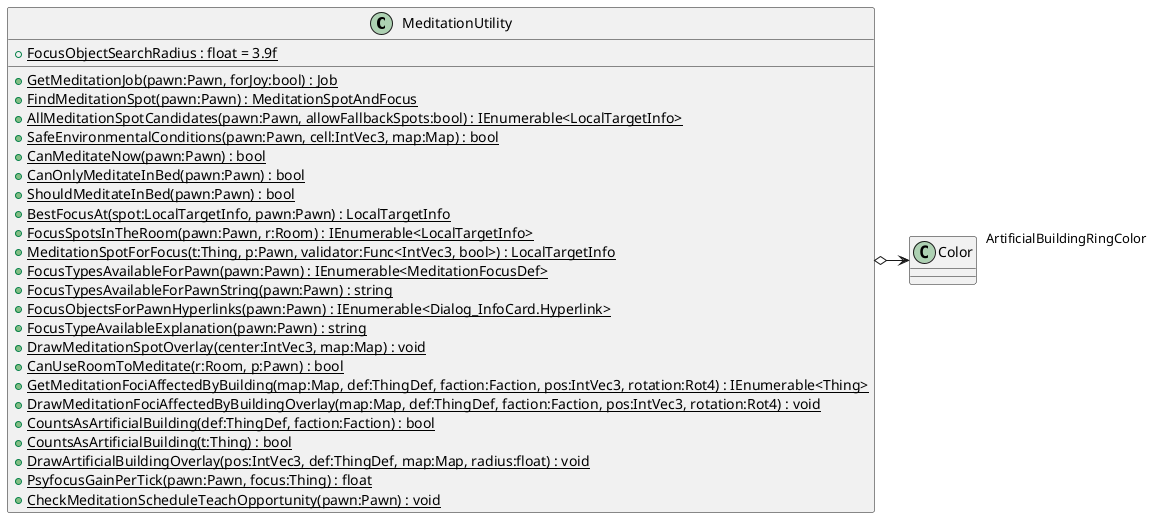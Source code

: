 @startuml
class MeditationUtility {
    + {static} FocusObjectSearchRadius : float = 3.9f
    + {static} GetMeditationJob(pawn:Pawn, forJoy:bool) : Job
    + {static} FindMeditationSpot(pawn:Pawn) : MeditationSpotAndFocus
    + {static} AllMeditationSpotCandidates(pawn:Pawn, allowFallbackSpots:bool) : IEnumerable<LocalTargetInfo>
    + {static} SafeEnvironmentalConditions(pawn:Pawn, cell:IntVec3, map:Map) : bool
    + {static} CanMeditateNow(pawn:Pawn) : bool
    + {static} CanOnlyMeditateInBed(pawn:Pawn) : bool
    + {static} ShouldMeditateInBed(pawn:Pawn) : bool
    + {static} BestFocusAt(spot:LocalTargetInfo, pawn:Pawn) : LocalTargetInfo
    + {static} FocusSpotsInTheRoom(pawn:Pawn, r:Room) : IEnumerable<LocalTargetInfo>
    + {static} MeditationSpotForFocus(t:Thing, p:Pawn, validator:Func<IntVec3, bool>) : LocalTargetInfo
    + {static} FocusTypesAvailableForPawn(pawn:Pawn) : IEnumerable<MeditationFocusDef>
    + {static} FocusTypesAvailableForPawnString(pawn:Pawn) : string
    + {static} FocusObjectsForPawnHyperlinks(pawn:Pawn) : IEnumerable<Dialog_InfoCard.Hyperlink>
    + {static} FocusTypeAvailableExplanation(pawn:Pawn) : string
    + {static} DrawMeditationSpotOverlay(center:IntVec3, map:Map) : void
    + {static} CanUseRoomToMeditate(r:Room, p:Pawn) : bool
    + {static} GetMeditationFociAffectedByBuilding(map:Map, def:ThingDef, faction:Faction, pos:IntVec3, rotation:Rot4) : IEnumerable<Thing>
    + {static} DrawMeditationFociAffectedByBuildingOverlay(map:Map, def:ThingDef, faction:Faction, pos:IntVec3, rotation:Rot4) : void
    + {static} CountsAsArtificialBuilding(def:ThingDef, faction:Faction) : bool
    + {static} CountsAsArtificialBuilding(t:Thing) : bool
    + {static} DrawArtificialBuildingOverlay(pos:IntVec3, def:ThingDef, map:Map, radius:float) : void
    + {static} PsyfocusGainPerTick(pawn:Pawn, focus:Thing) : float
    + {static} CheckMeditationScheduleTeachOpportunity(pawn:Pawn) : void
}
MeditationUtility o-> "ArtificialBuildingRingColor" Color
@enduml
